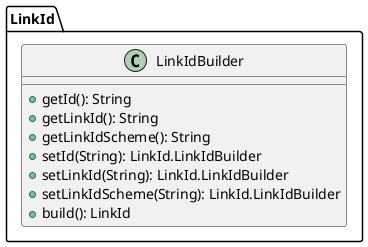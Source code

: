 @startuml

    class LinkId.LinkIdBuilder [[LinkId.LinkIdBuilder.html]] {
        +getId(): String
        +getLinkId(): String
        +getLinkIdScheme(): String
        +setId(String): LinkId.LinkIdBuilder
        +setLinkId(String): LinkId.LinkIdBuilder
        +setLinkIdScheme(String): LinkId.LinkIdBuilder
        +build(): LinkId
    }

@enduml
